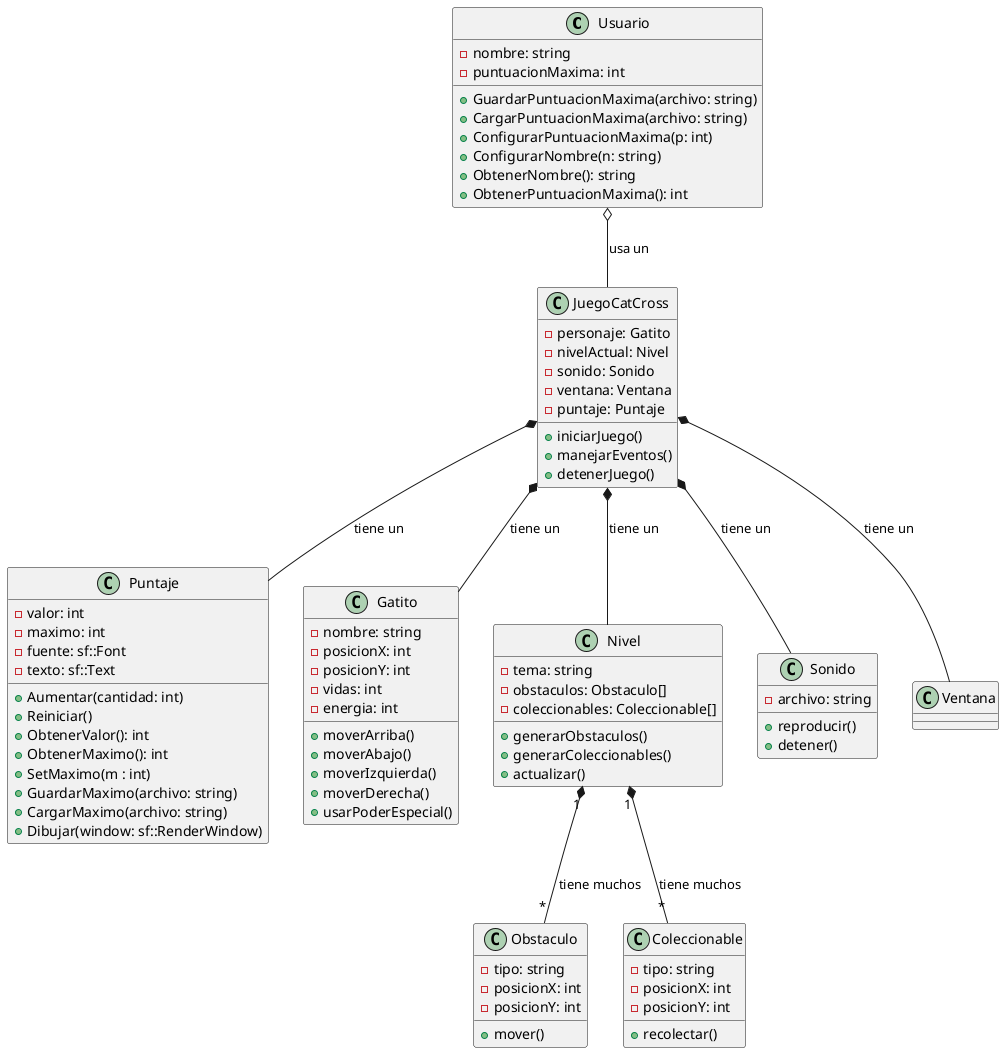 @startuml diagrama

class Usuario {
    - nombre: string
    - puntuacionMaxima: int
    + GuardarPuntuacionMaxima(archivo: string)
    + CargarPuntuacionMaxima(archivo: string)
    + ConfigurarPuntuacionMaxima(p: int)
    + ConfigurarNombre(n: string)
    + ObtenerNombre(): string
    + ObtenerPuntuacionMaxima(): int
}

class Puntaje {
    - valor: int
    - maximo: int
    - fuente: sf::Font
    - texto: sf::Text
    + Aumentar(cantidad: int)
    + Reiniciar()
    + ObtenerValor(): int
    + ObtenerMaximo(): int
    + SetMaximo(m : int)
    + GuardarMaximo(archivo: string)
    + CargarMaximo(archivo: string)
    + Dibujar(window: sf::RenderWindow)
}

class JuegoCatCross {
    - personaje: Gatito
    - nivelActual: Nivel
    - sonido: Sonido
    - ventana: Ventana
    - puntaje: Puntaje
    + iniciarJuego()
    + manejarEventos()
    + detenerJuego()
}

class Gatito {
    - nombre: string
    - posicionX: int
    - posicionY: int
    - vidas: int
    - energia: int
    + moverArriba()
    + moverAbajo()
    + moverIzquierda()
    + moverDerecha()
    + usarPoderEspecial()
}

class Nivel {
    - tema: string
    - obstaculos: Obstaculo[]
    - coleccionables: Coleccionable[]
    + generarObstaculos()
    + generarColeccionables()
    + actualizar()
}

class Sonido {
    - archivo: string
    + reproducir()
    + detener()
}

class Obstaculo {
    - tipo: string
    - posicionX: int
    - posicionY: int
    + mover()
}

class Coleccionable {
    - tipo: string
    - posicionX: int
    - posicionY: int
    + recolectar()
}

JuegoCatCross *-- Gatito : tiene un
JuegoCatCross *-- Nivel : tiene un
JuegoCatCross *-- Sonido : tiene un
JuegoCatCross *-- Ventana : tiene un
JuegoCatCross *-- Puntaje : tiene un
Usuario o-- JuegoCatCross : usa un
Nivel "1" *-- "*" Obstaculo : tiene muchos
Nivel "1" *-- "*" Coleccionable : tiene muchos

@enduml